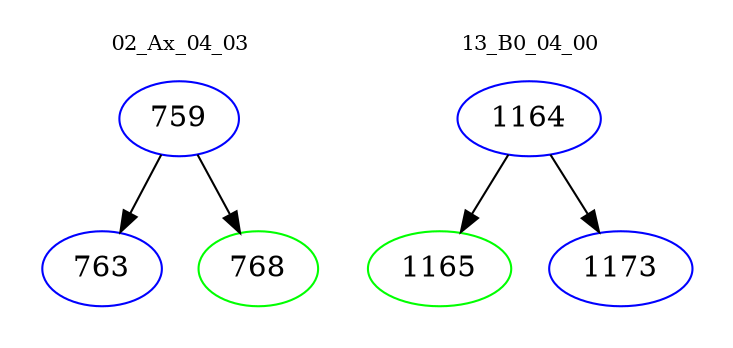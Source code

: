 digraph{
subgraph cluster_0 {
color = white
label = "02_Ax_04_03";
fontsize=10;
T0_759 [label="759", color="blue"]
T0_759 -> T0_763 [color="black"]
T0_763 [label="763", color="blue"]
T0_759 -> T0_768 [color="black"]
T0_768 [label="768", color="green"]
}
subgraph cluster_1 {
color = white
label = "13_B0_04_00";
fontsize=10;
T1_1164 [label="1164", color="blue"]
T1_1164 -> T1_1165 [color="black"]
T1_1165 [label="1165", color="green"]
T1_1164 -> T1_1173 [color="black"]
T1_1173 [label="1173", color="blue"]
}
}
